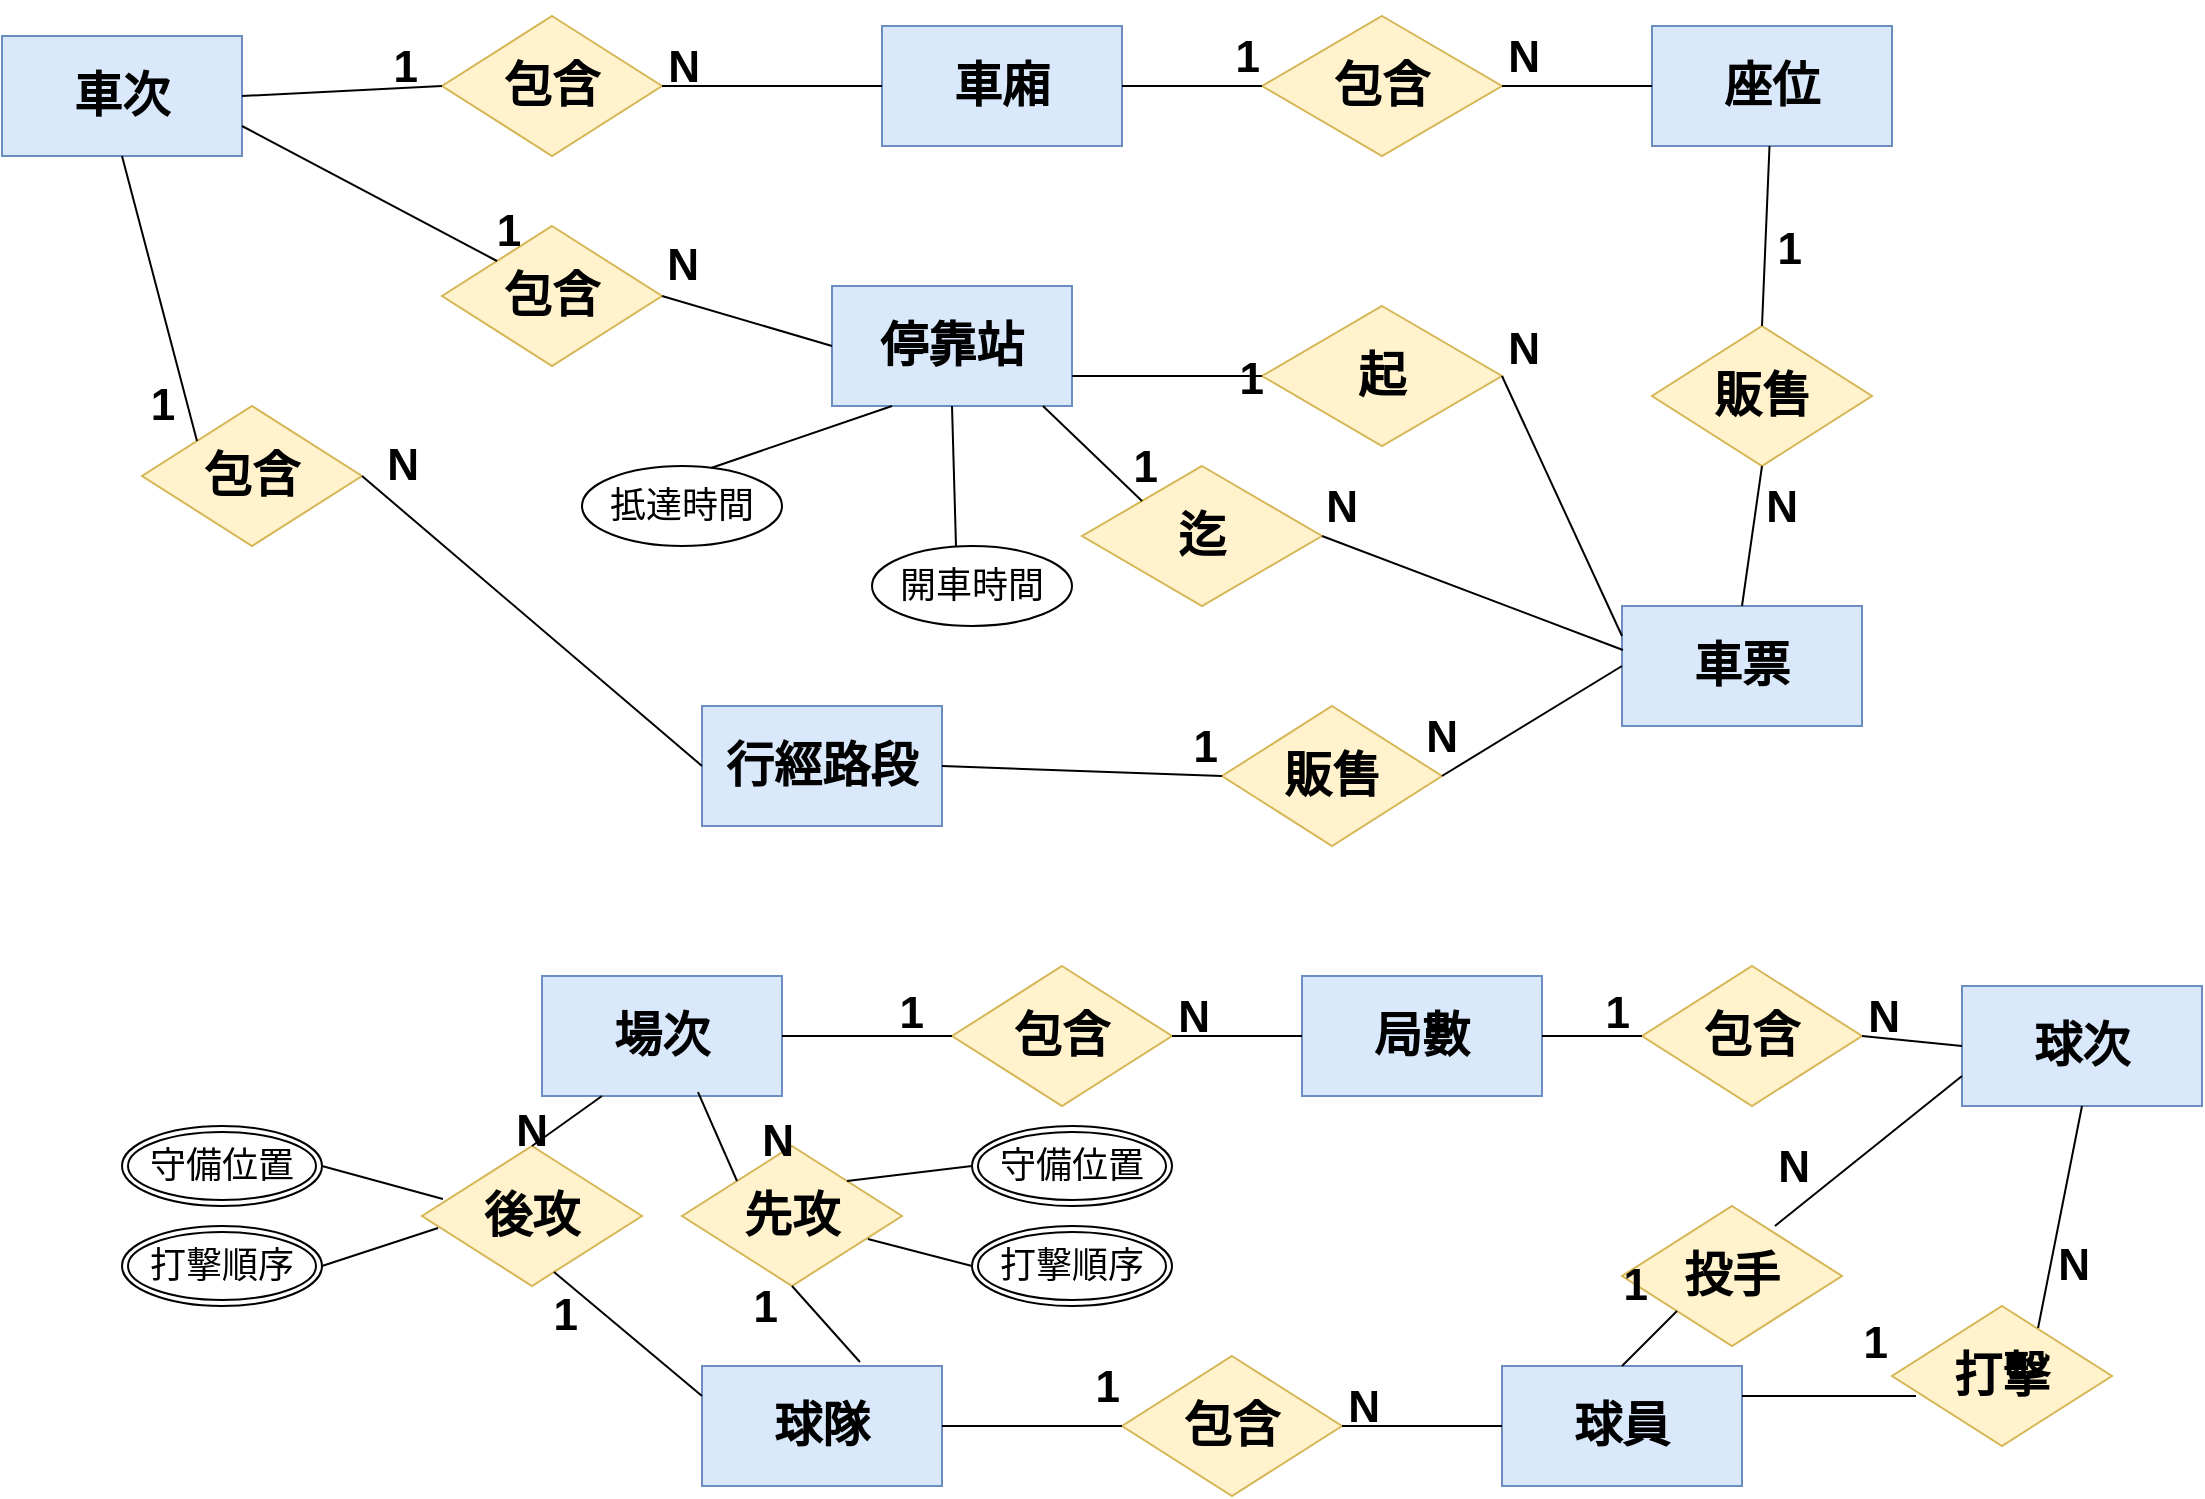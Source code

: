 <mxfile version="24.1.0" type="device">
  <diagram name="Page-1" id="61WMrizz2YHY4jtzxFiJ">
    <mxGraphModel dx="1101" dy="824" grid="1" gridSize="10" guides="1" tooltips="1" connect="1" arrows="1" fold="1" page="1" pageScale="1" pageWidth="1169" pageHeight="827" math="0" shadow="0">
      <root>
        <mxCell id="0" />
        <mxCell id="1" parent="0" />
        <mxCell id="ENUckQoq6mWFOVnJaxUl-1" value="&lt;h1&gt;車次&lt;/h1&gt;" style="rounded=0;whiteSpace=wrap;html=1;fillColor=#dae8fc;strokeColor=#6c8ebf;" vertex="1" parent="1">
          <mxGeometry x="50" y="55" width="120" height="60" as="geometry" />
        </mxCell>
        <mxCell id="ENUckQoq6mWFOVnJaxUl-2" value="&lt;h1&gt;包含&lt;/h1&gt;" style="rhombus;whiteSpace=wrap;html=1;fillColor=#fff2cc;strokeColor=#d6b656;" vertex="1" parent="1">
          <mxGeometry x="270" y="150" width="110" height="70" as="geometry" />
        </mxCell>
        <mxCell id="ENUckQoq6mWFOVnJaxUl-3" value="&lt;h1&gt;座位&lt;/h1&gt;" style="rounded=0;whiteSpace=wrap;html=1;fillColor=#dae8fc;strokeColor=#6c8ebf;" vertex="1" parent="1">
          <mxGeometry x="875" y="50" width="120" height="60" as="geometry" />
        </mxCell>
        <mxCell id="ENUckQoq6mWFOVnJaxUl-4" value="&lt;h1&gt;停靠站&lt;/h1&gt;" style="rounded=0;whiteSpace=wrap;html=1;fillColor=#dae8fc;strokeColor=#6c8ebf;" vertex="1" parent="1">
          <mxGeometry x="465" y="180" width="120" height="60" as="geometry" />
        </mxCell>
        <mxCell id="ENUckQoq6mWFOVnJaxUl-5" value="" style="endArrow=none;html=1;rounded=0;fontFamily=Helvetica;fontSize=11;fontColor=default;labelBackgroundColor=none;entryX=1;entryY=0.5;entryDx=0;entryDy=0;exitX=0;exitY=0.5;exitDx=0;exitDy=0;" edge="1" parent="1" source="ENUckQoq6mWFOVnJaxUl-4" target="ENUckQoq6mWFOVnJaxUl-2">
          <mxGeometry width="50" height="50" relative="1" as="geometry">
            <mxPoint x="1050" y="465" as="sourcePoint" />
            <mxPoint x="1100" y="415" as="targetPoint" />
          </mxGeometry>
        </mxCell>
        <mxCell id="ENUckQoq6mWFOVnJaxUl-6" value="&lt;h1&gt;N&lt;/h1&gt;" style="edgeLabel;html=1;align=center;verticalAlign=middle;resizable=0;points=[];fontFamily=Helvetica;fontSize=11;fontColor=default;labelBackgroundColor=none;fillColor=none;gradientColor=none;" vertex="1" connectable="0" parent="ENUckQoq6mWFOVnJaxUl-5">
          <mxGeometry x="-0.156" relative="1" as="geometry">
            <mxPoint x="-39" y="-30" as="offset" />
          </mxGeometry>
        </mxCell>
        <mxCell id="ENUckQoq6mWFOVnJaxUl-7" value="" style="endArrow=none;html=1;rounded=0;fontFamily=Helvetica;fontSize=11;fontColor=default;labelBackgroundColor=none;entryX=1;entryY=0.75;entryDx=0;entryDy=0;exitX=0;exitY=0;exitDx=0;exitDy=0;" edge="1" parent="1" source="ENUckQoq6mWFOVnJaxUl-2" target="ENUckQoq6mWFOVnJaxUl-1">
          <mxGeometry width="50" height="50" relative="1" as="geometry">
            <mxPoint x="970" y="175" as="sourcePoint" />
            <mxPoint x="1310" y="305" as="targetPoint" />
          </mxGeometry>
        </mxCell>
        <mxCell id="ENUckQoq6mWFOVnJaxUl-8" value="&lt;h1&gt;1&lt;/h1&gt;" style="edgeLabel;html=1;align=center;verticalAlign=middle;resizable=0;points=[];fontFamily=Helvetica;fontSize=11;fontColor=default;labelBackgroundColor=none;fillColor=none;gradientColor=none;" vertex="1" connectable="0" parent="ENUckQoq6mWFOVnJaxUl-7">
          <mxGeometry x="-0.12" y="4" relative="1" as="geometry">
            <mxPoint x="63" y="11" as="offset" />
          </mxGeometry>
        </mxCell>
        <mxCell id="ENUckQoq6mWFOVnJaxUl-10" value="&lt;h1&gt;車廂&lt;/h1&gt;" style="rounded=0;whiteSpace=wrap;html=1;fillColor=#dae8fc;strokeColor=#6c8ebf;" vertex="1" parent="1">
          <mxGeometry x="490" y="50" width="120" height="60" as="geometry" />
        </mxCell>
        <mxCell id="ENUckQoq6mWFOVnJaxUl-11" value="&lt;h1&gt;包含&lt;/h1&gt;" style="rhombus;whiteSpace=wrap;html=1;fillColor=#fff2cc;strokeColor=#d6b656;" vertex="1" parent="1">
          <mxGeometry x="270" y="45" width="110" height="70" as="geometry" />
        </mxCell>
        <mxCell id="ENUckQoq6mWFOVnJaxUl-12" value="&lt;h1&gt;包含&lt;/h1&gt;" style="rhombus;whiteSpace=wrap;html=1;fillColor=#fff2cc;strokeColor=#d6b656;" vertex="1" parent="1">
          <mxGeometry x="680" y="45" width="120" height="70" as="geometry" />
        </mxCell>
        <mxCell id="ENUckQoq6mWFOVnJaxUl-13" value="" style="endArrow=none;html=1;rounded=0;fontFamily=Helvetica;fontSize=11;fontColor=default;labelBackgroundColor=none;entryX=1;entryY=0.5;entryDx=0;entryDy=0;exitX=0;exitY=0.5;exitDx=0;exitDy=0;" edge="1" parent="1" source="ENUckQoq6mWFOVnJaxUl-3" target="ENUckQoq6mWFOVnJaxUl-12">
          <mxGeometry relative="1" as="geometry">
            <mxPoint x="1300" y="335" as="sourcePoint" />
            <mxPoint x="1360" y="325" as="targetPoint" />
          </mxGeometry>
        </mxCell>
        <mxCell id="ENUckQoq6mWFOVnJaxUl-14" value="&lt;h1&gt;N&lt;/h1&gt;" style="resizable=0;html=1;whiteSpace=wrap;align=right;verticalAlign=bottom;fontFamily=Helvetica;fontSize=11;fontColor=default;labelBackgroundColor=none;fillColor=none;gradientColor=none;" connectable="0" vertex="1" parent="ENUckQoq6mWFOVnJaxUl-13">
          <mxGeometry x="1" relative="1" as="geometry">
            <mxPoint x="20" y="15" as="offset" />
          </mxGeometry>
        </mxCell>
        <mxCell id="ENUckQoq6mWFOVnJaxUl-15" value="" style="endArrow=none;html=1;rounded=0;fontFamily=Helvetica;fontSize=11;fontColor=default;labelBackgroundColor=none;exitX=1;exitY=0.5;exitDx=0;exitDy=0;entryX=0;entryY=0.5;entryDx=0;entryDy=0;" edge="1" parent="1" source="ENUckQoq6mWFOVnJaxUl-10" target="ENUckQoq6mWFOVnJaxUl-12">
          <mxGeometry relative="1" as="geometry">
            <mxPoint x="1200" y="225" as="sourcePoint" />
            <mxPoint x="600" y="175" as="targetPoint" />
          </mxGeometry>
        </mxCell>
        <mxCell id="ENUckQoq6mWFOVnJaxUl-16" value="&lt;h1&gt;1&lt;/h1&gt;" style="resizable=0;html=1;whiteSpace=wrap;align=right;verticalAlign=bottom;fontFamily=Helvetica;fontSize=11;fontColor=default;labelBackgroundColor=none;fillColor=none;gradientColor=none;" connectable="0" vertex="1" parent="ENUckQoq6mWFOVnJaxUl-15">
          <mxGeometry relative="1" as="geometry">
            <mxPoint x="35" y="15" as="offset" />
          </mxGeometry>
        </mxCell>
        <mxCell id="ENUckQoq6mWFOVnJaxUl-17" value="" style="endArrow=none;html=1;rounded=0;fontFamily=Helvetica;fontSize=11;fontColor=default;labelBackgroundColor=none;entryX=1;entryY=0.5;entryDx=0;entryDy=0;exitX=0;exitY=0.5;exitDx=0;exitDy=0;" edge="1" parent="1" source="ENUckQoq6mWFOVnJaxUl-10" target="ENUckQoq6mWFOVnJaxUl-11">
          <mxGeometry relative="1" as="geometry">
            <mxPoint x="1200" y="225" as="sourcePoint" />
            <mxPoint x="1360" y="225" as="targetPoint" />
          </mxGeometry>
        </mxCell>
        <mxCell id="ENUckQoq6mWFOVnJaxUl-18" value="&lt;h1&gt;N&lt;/h1&gt;" style="resizable=0;html=1;whiteSpace=wrap;align=right;verticalAlign=bottom;fontFamily=Helvetica;fontSize=11;fontColor=default;labelBackgroundColor=none;fillColor=none;gradientColor=none;" connectable="0" vertex="1" parent="ENUckQoq6mWFOVnJaxUl-17">
          <mxGeometry x="1" relative="1" as="geometry">
            <mxPoint x="20" y="20" as="offset" />
          </mxGeometry>
        </mxCell>
        <mxCell id="ENUckQoq6mWFOVnJaxUl-19" value="" style="endArrow=none;html=1;rounded=0;fontFamily=Helvetica;fontSize=11;fontColor=default;labelBackgroundColor=none;exitX=1;exitY=0.5;exitDx=0;exitDy=0;entryX=0;entryY=0.5;entryDx=0;entryDy=0;" edge="1" parent="1" source="ENUckQoq6mWFOVnJaxUl-1" target="ENUckQoq6mWFOVnJaxUl-11">
          <mxGeometry relative="1" as="geometry">
            <mxPoint x="1095" y="174.5" as="sourcePoint" />
            <mxPoint x="1180" y="175" as="targetPoint" />
          </mxGeometry>
        </mxCell>
        <mxCell id="ENUckQoq6mWFOVnJaxUl-20" value="&lt;h1&gt;1&lt;/h1&gt;" style="resizable=0;html=1;whiteSpace=wrap;align=right;verticalAlign=bottom;fontFamily=Helvetica;fontSize=11;fontColor=default;labelBackgroundColor=none;fillColor=none;gradientColor=none;" connectable="0" vertex="1" parent="ENUckQoq6mWFOVnJaxUl-19">
          <mxGeometry x="1" relative="1" as="geometry">
            <mxPoint x="-10" y="20" as="offset" />
          </mxGeometry>
        </mxCell>
        <mxCell id="ENUckQoq6mWFOVnJaxUl-37" value="&lt;h2&gt;&lt;span style=&quot;font-weight: normal;&quot;&gt;抵達時間&lt;/span&gt;&lt;/h2&gt;" style="ellipse;whiteSpace=wrap;html=1;align=center;" vertex="1" parent="1">
          <mxGeometry x="340" y="270" width="100" height="40" as="geometry" />
        </mxCell>
        <mxCell id="ENUckQoq6mWFOVnJaxUl-38" value="&lt;h2&gt;&lt;span style=&quot;font-weight: normal;&quot;&gt;開車時間&lt;/span&gt;&lt;/h2&gt;" style="ellipse;whiteSpace=wrap;html=1;align=center;" vertex="1" parent="1">
          <mxGeometry x="485" y="310" width="100" height="40" as="geometry" />
        </mxCell>
        <mxCell id="ENUckQoq6mWFOVnJaxUl-39" value="" style="endArrow=none;html=1;rounded=0;entryX=0.645;entryY=0.025;entryDx=0;entryDy=0;exitX=0.25;exitY=1;exitDx=0;exitDy=0;entryPerimeter=0;" edge="1" parent="1" source="ENUckQoq6mWFOVnJaxUl-4" target="ENUckQoq6mWFOVnJaxUl-37">
          <mxGeometry relative="1" as="geometry">
            <mxPoint x="520" y="295" as="sourcePoint" />
            <mxPoint x="680" y="295" as="targetPoint" />
          </mxGeometry>
        </mxCell>
        <mxCell id="ENUckQoq6mWFOVnJaxUl-40" value="" style="endArrow=none;html=1;rounded=0;entryX=0.42;entryY=0;entryDx=0;entryDy=0;exitX=0.5;exitY=1;exitDx=0;exitDy=0;entryPerimeter=0;" edge="1" parent="1" source="ENUckQoq6mWFOVnJaxUl-4" target="ENUckQoq6mWFOVnJaxUl-38">
          <mxGeometry relative="1" as="geometry">
            <mxPoint x="520" y="295" as="sourcePoint" />
            <mxPoint x="570" y="285" as="targetPoint" />
          </mxGeometry>
        </mxCell>
        <mxCell id="ENUckQoq6mWFOVnJaxUl-41" value="&lt;h1&gt;包含&lt;/h1&gt;" style="rhombus;whiteSpace=wrap;html=1;fillColor=#fff2cc;strokeColor=#d6b656;" vertex="1" parent="1">
          <mxGeometry x="120" y="240" width="110" height="70" as="geometry" />
        </mxCell>
        <mxCell id="ENUckQoq6mWFOVnJaxUl-43" value="&lt;h1&gt;行經路段&lt;/h1&gt;" style="rounded=0;whiteSpace=wrap;html=1;fillColor=#dae8fc;strokeColor=#6c8ebf;" vertex="1" parent="1">
          <mxGeometry x="400" y="390" width="120" height="60" as="geometry" />
        </mxCell>
        <mxCell id="ENUckQoq6mWFOVnJaxUl-45" value="" style="endArrow=none;html=1;rounded=0;fontFamily=Helvetica;fontSize=11;fontColor=default;labelBackgroundColor=none;entryX=0.5;entryY=1;entryDx=0;entryDy=0;exitX=0;exitY=0;exitDx=0;exitDy=0;" edge="1" parent="1" source="ENUckQoq6mWFOVnJaxUl-41" target="ENUckQoq6mWFOVnJaxUl-1">
          <mxGeometry width="50" height="50" relative="1" as="geometry">
            <mxPoint x="180" y="305" as="sourcePoint" />
            <mxPoint x="130" y="220" as="targetPoint" />
          </mxGeometry>
        </mxCell>
        <mxCell id="ENUckQoq6mWFOVnJaxUl-46" value="&lt;h1&gt;1&lt;/h1&gt;" style="edgeLabel;html=1;align=center;verticalAlign=middle;resizable=0;points=[];fontFamily=Helvetica;fontSize=11;fontColor=default;labelBackgroundColor=none;fillColor=none;gradientColor=none;" vertex="1" connectable="0" parent="ENUckQoq6mWFOVnJaxUl-45">
          <mxGeometry x="-0.12" y="4" relative="1" as="geometry">
            <mxPoint x="3" y="44" as="offset" />
          </mxGeometry>
        </mxCell>
        <mxCell id="ENUckQoq6mWFOVnJaxUl-47" value="" style="endArrow=none;html=1;rounded=0;fontFamily=Helvetica;fontSize=11;fontColor=default;labelBackgroundColor=none;entryX=1;entryY=0.5;entryDx=0;entryDy=0;exitX=0;exitY=0.5;exitDx=0;exitDy=0;" edge="1" parent="1" source="ENUckQoq6mWFOVnJaxUl-43" target="ENUckQoq6mWFOVnJaxUl-41">
          <mxGeometry width="50" height="50" relative="1" as="geometry">
            <mxPoint x="280" y="380" as="sourcePoint" />
            <mxPoint x="230" y="355" as="targetPoint" />
          </mxGeometry>
        </mxCell>
        <mxCell id="ENUckQoq6mWFOVnJaxUl-48" value="&lt;h1&gt;N&lt;/h1&gt;" style="edgeLabel;html=1;align=center;verticalAlign=middle;resizable=0;points=[];fontFamily=Helvetica;fontSize=11;fontColor=default;labelBackgroundColor=none;fillColor=none;gradientColor=none;" vertex="1" connectable="0" parent="ENUckQoq6mWFOVnJaxUl-47">
          <mxGeometry x="-0.156" relative="1" as="geometry">
            <mxPoint x="-78" y="-89" as="offset" />
          </mxGeometry>
        </mxCell>
        <mxCell id="ENUckQoq6mWFOVnJaxUl-49" value="&lt;h1&gt;車票&lt;/h1&gt;" style="rounded=0;whiteSpace=wrap;html=1;fillColor=#dae8fc;strokeColor=#6c8ebf;" vertex="1" parent="1">
          <mxGeometry x="860" y="340" width="120" height="60" as="geometry" />
        </mxCell>
        <mxCell id="ENUckQoq6mWFOVnJaxUl-51" value="&lt;h1&gt;販售&lt;/h1&gt;" style="rhombus;whiteSpace=wrap;html=1;fillColor=#fff2cc;strokeColor=#d6b656;" vertex="1" parent="1">
          <mxGeometry x="875" y="200" width="110" height="70" as="geometry" />
        </mxCell>
        <mxCell id="ENUckQoq6mWFOVnJaxUl-52" value="" style="endArrow=none;html=1;rounded=0;fontFamily=Helvetica;fontSize=11;fontColor=default;labelBackgroundColor=none;entryX=0.5;entryY=0;entryDx=0;entryDy=0;" edge="1" parent="1" source="ENUckQoq6mWFOVnJaxUl-3" target="ENUckQoq6mWFOVnJaxUl-51">
          <mxGeometry relative="1" as="geometry">
            <mxPoint x="610" y="235" as="sourcePoint" />
            <mxPoint x="660" y="235" as="targetPoint" />
          </mxGeometry>
        </mxCell>
        <mxCell id="ENUckQoq6mWFOVnJaxUl-53" value="&lt;h1&gt;1&lt;/h1&gt;" style="resizable=0;html=1;whiteSpace=wrap;align=right;verticalAlign=bottom;fontFamily=Helvetica;fontSize=11;fontColor=default;labelBackgroundColor=none;fillColor=none;gradientColor=none;" connectable="0" vertex="1" parent="ENUckQoq6mWFOVnJaxUl-52">
          <mxGeometry relative="1" as="geometry">
            <mxPoint x="20" y="37" as="offset" />
          </mxGeometry>
        </mxCell>
        <mxCell id="ENUckQoq6mWFOVnJaxUl-54" value="" style="endArrow=none;html=1;rounded=0;fontFamily=Helvetica;fontSize=11;fontColor=default;labelBackgroundColor=none;entryX=0.5;entryY=1;entryDx=0;entryDy=0;exitX=0.5;exitY=0;exitDx=0;exitDy=0;" edge="1" parent="1" source="ENUckQoq6mWFOVnJaxUl-49" target="ENUckQoq6mWFOVnJaxUl-51">
          <mxGeometry relative="1" as="geometry">
            <mxPoint x="850" y="235" as="sourcePoint" />
            <mxPoint x="780" y="235" as="targetPoint" />
          </mxGeometry>
        </mxCell>
        <mxCell id="ENUckQoq6mWFOVnJaxUl-55" value="&lt;h1&gt;N&lt;/h1&gt;" style="resizable=0;html=1;whiteSpace=wrap;align=right;verticalAlign=bottom;fontFamily=Helvetica;fontSize=11;fontColor=default;labelBackgroundColor=none;fillColor=none;gradientColor=none;" connectable="0" vertex="1" parent="ENUckQoq6mWFOVnJaxUl-54">
          <mxGeometry x="1" relative="1" as="geometry">
            <mxPoint x="20" y="50" as="offset" />
          </mxGeometry>
        </mxCell>
        <mxCell id="ENUckQoq6mWFOVnJaxUl-56" value="&lt;h1&gt;販售&lt;/h1&gt;" style="rhombus;whiteSpace=wrap;html=1;fillColor=#fff2cc;strokeColor=#d6b656;" vertex="1" parent="1">
          <mxGeometry x="660" y="390" width="110" height="70" as="geometry" />
        </mxCell>
        <mxCell id="ENUckQoq6mWFOVnJaxUl-57" value="" style="endArrow=none;html=1;rounded=0;fontFamily=Helvetica;fontSize=11;fontColor=default;labelBackgroundColor=none;entryX=0;entryY=0.5;entryDx=0;entryDy=0;exitX=1;exitY=0.5;exitDx=0;exitDy=0;" edge="1" parent="1" target="ENUckQoq6mWFOVnJaxUl-56" source="ENUckQoq6mWFOVnJaxUl-43">
          <mxGeometry relative="1" as="geometry">
            <mxPoint x="685" y="430" as="sourcePoint" />
            <mxPoint x="445" y="410" as="targetPoint" />
          </mxGeometry>
        </mxCell>
        <mxCell id="ENUckQoq6mWFOVnJaxUl-58" value="&lt;h1&gt;1&lt;/h1&gt;" style="resizable=0;html=1;whiteSpace=wrap;align=right;verticalAlign=bottom;fontFamily=Helvetica;fontSize=11;fontColor=default;labelBackgroundColor=none;fillColor=none;gradientColor=none;" connectable="0" vertex="1" parent="ENUckQoq6mWFOVnJaxUl-57">
          <mxGeometry relative="1" as="geometry">
            <mxPoint x="70" y="18" as="offset" />
          </mxGeometry>
        </mxCell>
        <mxCell id="ENUckQoq6mWFOVnJaxUl-59" value="" style="endArrow=none;html=1;rounded=0;fontFamily=Helvetica;fontSize=11;fontColor=default;labelBackgroundColor=none;entryX=1;entryY=0.5;entryDx=0;entryDy=0;exitX=0;exitY=0.5;exitDx=0;exitDy=0;" edge="1" parent="1" target="ENUckQoq6mWFOVnJaxUl-56" source="ENUckQoq6mWFOVnJaxUl-49">
          <mxGeometry relative="1" as="geometry">
            <mxPoint x="685" y="615" as="sourcePoint" />
            <mxPoint x="565" y="410" as="targetPoint" />
          </mxGeometry>
        </mxCell>
        <mxCell id="ENUckQoq6mWFOVnJaxUl-60" value="&lt;h1&gt;N&lt;/h1&gt;" style="resizable=0;html=1;whiteSpace=wrap;align=right;verticalAlign=bottom;fontFamily=Helvetica;fontSize=11;fontColor=default;labelBackgroundColor=none;fillColor=none;gradientColor=none;" connectable="0" vertex="1" parent="ENUckQoq6mWFOVnJaxUl-59">
          <mxGeometry x="1" relative="1" as="geometry">
            <mxPoint x="10" y="10" as="offset" />
          </mxGeometry>
        </mxCell>
        <mxCell id="ENUckQoq6mWFOVnJaxUl-61" value="&lt;h1&gt;起&lt;/h1&gt;" style="rhombus;whiteSpace=wrap;html=1;fillColor=#fff2cc;strokeColor=#d6b656;" vertex="1" parent="1">
          <mxGeometry x="680" y="190" width="120" height="70" as="geometry" />
        </mxCell>
        <mxCell id="ENUckQoq6mWFOVnJaxUl-62" value="&lt;h1&gt;迄&lt;/h1&gt;" style="rhombus;whiteSpace=wrap;html=1;fillColor=#fff2cc;strokeColor=#d6b656;" vertex="1" parent="1">
          <mxGeometry x="590" y="270" width="120" height="70" as="geometry" />
        </mxCell>
        <mxCell id="ENUckQoq6mWFOVnJaxUl-64" value="" style="endArrow=none;html=1;rounded=0;fontFamily=Helvetica;fontSize=11;fontColor=default;labelBackgroundColor=none;entryX=0;entryY=0.5;entryDx=0;entryDy=0;exitX=1;exitY=0.75;exitDx=0;exitDy=0;" edge="1" parent="1" source="ENUckQoq6mWFOVnJaxUl-4" target="ENUckQoq6mWFOVnJaxUl-61">
          <mxGeometry relative="1" as="geometry">
            <mxPoint x="585" y="394" as="sourcePoint" />
            <mxPoint x="585" y="449" as="targetPoint" />
          </mxGeometry>
        </mxCell>
        <mxCell id="ENUckQoq6mWFOVnJaxUl-65" value="&lt;h1&gt;1&lt;/h1&gt;" style="resizable=0;html=1;whiteSpace=wrap;align=right;verticalAlign=bottom;fontFamily=Helvetica;fontSize=11;fontColor=default;labelBackgroundColor=none;fillColor=none;gradientColor=none;" connectable="0" vertex="1" parent="ENUckQoq6mWFOVnJaxUl-64">
          <mxGeometry relative="1" as="geometry">
            <mxPoint x="50" y="31" as="offset" />
          </mxGeometry>
        </mxCell>
        <mxCell id="ENUckQoq6mWFOVnJaxUl-66" value="" style="endArrow=none;html=1;rounded=0;fontFamily=Helvetica;fontSize=11;fontColor=default;labelBackgroundColor=none;entryX=0;entryY=0;entryDx=0;entryDy=0;exitX=0.879;exitY=1;exitDx=0;exitDy=0;exitPerimeter=0;" edge="1" parent="1" source="ENUckQoq6mWFOVnJaxUl-4" target="ENUckQoq6mWFOVnJaxUl-62">
          <mxGeometry relative="1" as="geometry">
            <mxPoint x="540" y="400" as="sourcePoint" />
            <mxPoint x="610" y="466.02" as="targetPoint" />
          </mxGeometry>
        </mxCell>
        <mxCell id="ENUckQoq6mWFOVnJaxUl-67" value="&lt;h1&gt;1&lt;/h1&gt;" style="resizable=0;html=1;whiteSpace=wrap;align=right;verticalAlign=bottom;fontFamily=Helvetica;fontSize=11;fontColor=default;labelBackgroundColor=none;fillColor=none;gradientColor=none;" connectable="0" vertex="1" parent="ENUckQoq6mWFOVnJaxUl-66">
          <mxGeometry relative="1" as="geometry">
            <mxPoint x="34" y="37" as="offset" />
          </mxGeometry>
        </mxCell>
        <mxCell id="ENUckQoq6mWFOVnJaxUl-69" value="" style="endArrow=none;html=1;rounded=0;fontFamily=Helvetica;fontSize=11;fontColor=default;labelBackgroundColor=none;entryX=1;entryY=0.5;entryDx=0;entryDy=0;exitX=0;exitY=0.25;exitDx=0;exitDy=0;" edge="1" parent="1" source="ENUckQoq6mWFOVnJaxUl-49" target="ENUckQoq6mWFOVnJaxUl-61">
          <mxGeometry relative="1" as="geometry">
            <mxPoint x="840" y="450" as="sourcePoint" />
            <mxPoint x="770" y="410" as="targetPoint" />
          </mxGeometry>
        </mxCell>
        <mxCell id="ENUckQoq6mWFOVnJaxUl-70" value="&lt;h1&gt;N&lt;/h1&gt;" style="resizable=0;html=1;whiteSpace=wrap;align=right;verticalAlign=bottom;fontFamily=Helvetica;fontSize=11;fontColor=default;labelBackgroundColor=none;fillColor=none;gradientColor=none;" connectable="0" vertex="1" parent="ENUckQoq6mWFOVnJaxUl-69">
          <mxGeometry x="1" relative="1" as="geometry">
            <mxPoint x="20" y="16" as="offset" />
          </mxGeometry>
        </mxCell>
        <mxCell id="ENUckQoq6mWFOVnJaxUl-71" value="" style="endArrow=none;html=1;rounded=0;fontFamily=Helvetica;fontSize=11;fontColor=default;labelBackgroundColor=none;entryX=1;entryY=0.5;entryDx=0;entryDy=0;exitX=0.004;exitY=0.367;exitDx=0;exitDy=0;exitPerimeter=0;" edge="1" parent="1" source="ENUckQoq6mWFOVnJaxUl-49" target="ENUckQoq6mWFOVnJaxUl-62">
          <mxGeometry relative="1" as="geometry">
            <mxPoint x="850" y="460" as="sourcePoint" />
            <mxPoint x="780" y="424" as="targetPoint" />
          </mxGeometry>
        </mxCell>
        <mxCell id="ENUckQoq6mWFOVnJaxUl-72" value="&lt;h1&gt;N&lt;/h1&gt;" style="resizable=0;html=1;whiteSpace=wrap;align=right;verticalAlign=bottom;fontFamily=Helvetica;fontSize=11;fontColor=default;labelBackgroundColor=none;fillColor=none;gradientColor=none;" connectable="0" vertex="1" parent="ENUckQoq6mWFOVnJaxUl-71">
          <mxGeometry x="1" relative="1" as="geometry">
            <mxPoint x="20" y="16" as="offset" />
          </mxGeometry>
        </mxCell>
        <mxCell id="ENUckQoq6mWFOVnJaxUl-74" value="&lt;h1&gt;場次&lt;/h1&gt;" style="rounded=0;whiteSpace=wrap;html=1;fillColor=#dae8fc;strokeColor=#6c8ebf;" vertex="1" parent="1">
          <mxGeometry x="320" y="525" width="120" height="60" as="geometry" />
        </mxCell>
        <mxCell id="ENUckQoq6mWFOVnJaxUl-75" value="&lt;h1&gt;局數&lt;/h1&gt;" style="rounded=0;whiteSpace=wrap;html=1;fillColor=#dae8fc;strokeColor=#6c8ebf;" vertex="1" parent="1">
          <mxGeometry x="700" y="525" width="120" height="60" as="geometry" />
        </mxCell>
        <mxCell id="ENUckQoq6mWFOVnJaxUl-76" value="&lt;h1&gt;球次&lt;/h1&gt;" style="rounded=0;whiteSpace=wrap;html=1;fillColor=#dae8fc;strokeColor=#6c8ebf;" vertex="1" parent="1">
          <mxGeometry x="1030" y="530" width="120" height="60" as="geometry" />
        </mxCell>
        <mxCell id="ENUckQoq6mWFOVnJaxUl-77" value="&lt;h1&gt;球隊&lt;/h1&gt;" style="rounded=0;whiteSpace=wrap;html=1;fillColor=#dae8fc;strokeColor=#6c8ebf;" vertex="1" parent="1">
          <mxGeometry x="400" y="720" width="120" height="60" as="geometry" />
        </mxCell>
        <mxCell id="ENUckQoq6mWFOVnJaxUl-78" value="&lt;h1&gt;球員&lt;/h1&gt;" style="rounded=0;whiteSpace=wrap;html=1;fillColor=#dae8fc;strokeColor=#6c8ebf;" vertex="1" parent="1">
          <mxGeometry x="800" y="720" width="120" height="60" as="geometry" />
        </mxCell>
        <mxCell id="ENUckQoq6mWFOVnJaxUl-79" value="&lt;h1&gt;先攻&lt;/h1&gt;" style="rhombus;whiteSpace=wrap;html=1;fillColor=#fff2cc;strokeColor=#d6b656;" vertex="1" parent="1">
          <mxGeometry x="390" y="610" width="110" height="70" as="geometry" />
        </mxCell>
        <mxCell id="ENUckQoq6mWFOVnJaxUl-80" value="&lt;h1&gt;後攻&lt;/h1&gt;" style="rhombus;whiteSpace=wrap;html=1;fillColor=#fff2cc;strokeColor=#d6b656;" vertex="1" parent="1">
          <mxGeometry x="260" y="610" width="110" height="70" as="geometry" />
        </mxCell>
        <mxCell id="ENUckQoq6mWFOVnJaxUl-81" value="" style="endArrow=none;html=1;rounded=0;fontFamily=Helvetica;fontSize=11;fontColor=default;labelBackgroundColor=none;exitX=0.65;exitY=0.967;exitDx=0;exitDy=0;exitPerimeter=0;entryX=0;entryY=0;entryDx=0;entryDy=0;" edge="1" parent="1" source="ENUckQoq6mWFOVnJaxUl-74" target="ENUckQoq6mWFOVnJaxUl-79">
          <mxGeometry relative="1" as="geometry">
            <mxPoint x="460" y="610" as="sourcePoint" />
            <mxPoint x="490" y="650" as="targetPoint" />
          </mxGeometry>
        </mxCell>
        <mxCell id="ENUckQoq6mWFOVnJaxUl-82" value="&lt;h1&gt;N&lt;/h1&gt;" style="resizable=0;html=1;whiteSpace=wrap;align=right;verticalAlign=bottom;fontFamily=Helvetica;fontSize=11;fontColor=default;labelBackgroundColor=none;fillColor=none;gradientColor=none;" connectable="0" vertex="1" parent="ENUckQoq6mWFOVnJaxUl-81">
          <mxGeometry relative="1" as="geometry">
            <mxPoint x="40" y="32" as="offset" />
          </mxGeometry>
        </mxCell>
        <mxCell id="ENUckQoq6mWFOVnJaxUl-83" value="" style="endArrow=none;html=1;rounded=0;fontFamily=Helvetica;fontSize=11;fontColor=default;labelBackgroundColor=none;exitX=0.658;exitY=-0.033;exitDx=0;exitDy=0;entryX=0.5;entryY=1;entryDx=0;entryDy=0;exitPerimeter=0;" edge="1" parent="1" source="ENUckQoq6mWFOVnJaxUl-77" target="ENUckQoq6mWFOVnJaxUl-79">
          <mxGeometry relative="1" as="geometry">
            <mxPoint x="140" y="476" as="sourcePoint" />
            <mxPoint x="220" y="460" as="targetPoint" />
          </mxGeometry>
        </mxCell>
        <mxCell id="ENUckQoq6mWFOVnJaxUl-84" value="&lt;h1&gt;1&lt;/h1&gt;" style="resizable=0;html=1;whiteSpace=wrap;align=right;verticalAlign=bottom;fontFamily=Helvetica;fontSize=11;fontColor=default;labelBackgroundColor=none;fillColor=none;gradientColor=none;" connectable="0" vertex="1" parent="ENUckQoq6mWFOVnJaxUl-83">
          <mxGeometry relative="1" as="geometry">
            <mxPoint x="-22" y="21" as="offset" />
          </mxGeometry>
        </mxCell>
        <mxCell id="ENUckQoq6mWFOVnJaxUl-85" value="" style="endArrow=none;html=1;rounded=0;fontFamily=Helvetica;fontSize=11;fontColor=default;labelBackgroundColor=none;exitX=0;exitY=0.25;exitDx=0;exitDy=0;entryX=0.6;entryY=0.9;entryDx=0;entryDy=0;entryPerimeter=0;" edge="1" parent="1" source="ENUckQoq6mWFOVnJaxUl-77" target="ENUckQoq6mWFOVnJaxUl-80">
          <mxGeometry relative="1" as="geometry">
            <mxPoint x="160" y="475" as="sourcePoint" />
            <mxPoint x="240" y="459" as="targetPoint" />
          </mxGeometry>
        </mxCell>
        <mxCell id="ENUckQoq6mWFOVnJaxUl-86" value="&lt;h1&gt;1&lt;/h1&gt;" style="resizable=0;html=1;whiteSpace=wrap;align=right;verticalAlign=bottom;fontFamily=Helvetica;fontSize=11;fontColor=default;labelBackgroundColor=none;fillColor=none;gradientColor=none;" connectable="0" vertex="1" parent="ENUckQoq6mWFOVnJaxUl-85">
          <mxGeometry relative="1" as="geometry">
            <mxPoint x="-23" y="21" as="offset" />
          </mxGeometry>
        </mxCell>
        <mxCell id="ENUckQoq6mWFOVnJaxUl-87" value="" style="endArrow=none;html=1;rounded=0;fontFamily=Helvetica;fontSize=11;fontColor=default;labelBackgroundColor=none;entryX=0.5;entryY=0;entryDx=0;entryDy=0;exitX=0.25;exitY=1;exitDx=0;exitDy=0;" edge="1" parent="1" source="ENUckQoq6mWFOVnJaxUl-74" target="ENUckQoq6mWFOVnJaxUl-80">
          <mxGeometry relative="1" as="geometry">
            <mxPoint x="370" y="620" as="sourcePoint" />
            <mxPoint x="313" y="483" as="targetPoint" />
          </mxGeometry>
        </mxCell>
        <mxCell id="ENUckQoq6mWFOVnJaxUl-88" value="&lt;h1&gt;N&lt;/h1&gt;" style="resizable=0;html=1;whiteSpace=wrap;align=right;verticalAlign=bottom;fontFamily=Helvetica;fontSize=11;fontColor=default;labelBackgroundColor=none;fillColor=none;gradientColor=none;" connectable="0" vertex="1" parent="ENUckQoq6mWFOVnJaxUl-87">
          <mxGeometry relative="1" as="geometry">
            <mxPoint x="-8" y="35" as="offset" />
          </mxGeometry>
        </mxCell>
        <mxCell id="ENUckQoq6mWFOVnJaxUl-89" value="&lt;h1&gt;包含&lt;/h1&gt;" style="rhombus;whiteSpace=wrap;html=1;fillColor=#fff2cc;strokeColor=#d6b656;" vertex="1" parent="1">
          <mxGeometry x="525" y="520" width="110" height="70" as="geometry" />
        </mxCell>
        <mxCell id="ENUckQoq6mWFOVnJaxUl-90" value="" style="endArrow=none;html=1;rounded=0;fontFamily=Helvetica;fontSize=11;fontColor=default;labelBackgroundColor=none;entryX=0;entryY=0.5;entryDx=0;entryDy=0;exitX=1;exitY=0.5;exitDx=0;exitDy=0;" edge="1" parent="1" source="ENUckQoq6mWFOVnJaxUl-74" target="ENUckQoq6mWFOVnJaxUl-89">
          <mxGeometry relative="1" as="geometry">
            <mxPoint x="530" y="430" as="sourcePoint" />
            <mxPoint x="670" y="435" as="targetPoint" />
          </mxGeometry>
        </mxCell>
        <mxCell id="ENUckQoq6mWFOVnJaxUl-91" value="&lt;h1&gt;1&lt;/h1&gt;" style="resizable=0;html=1;whiteSpace=wrap;align=right;verticalAlign=bottom;fontFamily=Helvetica;fontSize=11;fontColor=default;labelBackgroundColor=none;fillColor=none;gradientColor=none;" connectable="0" vertex="1" parent="ENUckQoq6mWFOVnJaxUl-90">
          <mxGeometry relative="1" as="geometry">
            <mxPoint x="30" y="18" as="offset" />
          </mxGeometry>
        </mxCell>
        <mxCell id="ENUckQoq6mWFOVnJaxUl-92" value="" style="endArrow=none;html=1;rounded=0;fontFamily=Helvetica;fontSize=11;fontColor=default;labelBackgroundColor=none;entryX=1;entryY=0.5;entryDx=0;entryDy=0;exitX=0;exitY=0.5;exitDx=0;exitDy=0;" edge="1" parent="1" source="ENUckQoq6mWFOVnJaxUl-75" target="ENUckQoq6mWFOVnJaxUl-89">
          <mxGeometry relative="1" as="geometry">
            <mxPoint x="870" y="380" as="sourcePoint" />
            <mxPoint x="780" y="435" as="targetPoint" />
          </mxGeometry>
        </mxCell>
        <mxCell id="ENUckQoq6mWFOVnJaxUl-93" value="&lt;h1&gt;N&lt;/h1&gt;" style="resizable=0;html=1;whiteSpace=wrap;align=right;verticalAlign=bottom;fontFamily=Helvetica;fontSize=11;fontColor=default;labelBackgroundColor=none;fillColor=none;gradientColor=none;" connectable="0" vertex="1" parent="ENUckQoq6mWFOVnJaxUl-92">
          <mxGeometry x="1" relative="1" as="geometry">
            <mxPoint x="20" y="20" as="offset" />
          </mxGeometry>
        </mxCell>
        <mxCell id="ENUckQoq6mWFOVnJaxUl-94" value="&lt;h1&gt;包含&lt;/h1&gt;" style="rhombus;whiteSpace=wrap;html=1;fillColor=#fff2cc;strokeColor=#d6b656;" vertex="1" parent="1">
          <mxGeometry x="870" y="520" width="110" height="70" as="geometry" />
        </mxCell>
        <mxCell id="ENUckQoq6mWFOVnJaxUl-95" value="" style="endArrow=none;html=1;rounded=0;fontFamily=Helvetica;fontSize=11;fontColor=default;labelBackgroundColor=none;entryX=0;entryY=0.5;entryDx=0;entryDy=0;exitX=1;exitY=0.5;exitDx=0;exitDy=0;" edge="1" parent="1" target="ENUckQoq6mWFOVnJaxUl-94" source="ENUckQoq6mWFOVnJaxUl-75">
          <mxGeometry relative="1" as="geometry">
            <mxPoint x="820" y="580" as="sourcePoint" />
            <mxPoint x="1010" y="435" as="targetPoint" />
          </mxGeometry>
        </mxCell>
        <mxCell id="ENUckQoq6mWFOVnJaxUl-96" value="&lt;h1&gt;1&lt;/h1&gt;" style="resizable=0;html=1;whiteSpace=wrap;align=right;verticalAlign=bottom;fontFamily=Helvetica;fontSize=11;fontColor=default;labelBackgroundColor=none;fillColor=none;gradientColor=none;" connectable="0" vertex="1" parent="ENUckQoq6mWFOVnJaxUl-95">
          <mxGeometry relative="1" as="geometry">
            <mxPoint x="20" y="18" as="offset" />
          </mxGeometry>
        </mxCell>
        <mxCell id="ENUckQoq6mWFOVnJaxUl-97" value="" style="endArrow=none;html=1;rounded=0;fontFamily=Helvetica;fontSize=11;fontColor=default;labelBackgroundColor=none;entryX=1;entryY=0.5;entryDx=0;entryDy=0;exitX=0;exitY=0.5;exitDx=0;exitDy=0;" edge="1" parent="1" target="ENUckQoq6mWFOVnJaxUl-94" source="ENUckQoq6mWFOVnJaxUl-76">
          <mxGeometry relative="1" as="geometry">
            <mxPoint x="1010" y="610" as="sourcePoint" />
            <mxPoint x="1120" y="435" as="targetPoint" />
          </mxGeometry>
        </mxCell>
        <mxCell id="ENUckQoq6mWFOVnJaxUl-98" value="&lt;h1&gt;N&lt;/h1&gt;" style="resizable=0;html=1;whiteSpace=wrap;align=right;verticalAlign=bottom;fontFamily=Helvetica;fontSize=11;fontColor=default;labelBackgroundColor=none;fillColor=none;gradientColor=none;" connectable="0" vertex="1" parent="ENUckQoq6mWFOVnJaxUl-97">
          <mxGeometry x="1" relative="1" as="geometry">
            <mxPoint x="20" y="20" as="offset" />
          </mxGeometry>
        </mxCell>
        <mxCell id="ENUckQoq6mWFOVnJaxUl-101" value="&lt;h1&gt;投手&lt;/h1&gt;" style="rhombus;whiteSpace=wrap;html=1;fillColor=#fff2cc;strokeColor=#d6b656;" vertex="1" parent="1">
          <mxGeometry x="860" y="640" width="110" height="70" as="geometry" />
        </mxCell>
        <mxCell id="ENUckQoq6mWFOVnJaxUl-103" value="&lt;h1&gt;打擊&lt;/h1&gt;" style="rhombus;whiteSpace=wrap;html=1;fillColor=#fff2cc;strokeColor=#d6b656;" vertex="1" parent="1">
          <mxGeometry x="995" y="690" width="110" height="70" as="geometry" />
        </mxCell>
        <mxCell id="ENUckQoq6mWFOVnJaxUl-104" value="" style="endArrow=none;html=1;rounded=0;fontFamily=Helvetica;fontSize=11;fontColor=default;labelBackgroundColor=none;entryX=0.695;entryY=0.143;entryDx=0;entryDy=0;exitX=0;exitY=0.75;exitDx=0;exitDy=0;entryPerimeter=0;" edge="1" parent="1" source="ENUckQoq6mWFOVnJaxUl-76" target="ENUckQoq6mWFOVnJaxUl-101">
          <mxGeometry relative="1" as="geometry">
            <mxPoint x="1020" y="590" as="sourcePoint" />
            <mxPoint x="942.5" y="652.5" as="targetPoint" />
          </mxGeometry>
        </mxCell>
        <mxCell id="ENUckQoq6mWFOVnJaxUl-105" value="&lt;h1&gt;N&lt;/h1&gt;" style="resizable=0;html=1;whiteSpace=wrap;align=right;verticalAlign=bottom;fontFamily=Helvetica;fontSize=11;fontColor=default;labelBackgroundColor=none;fillColor=none;gradientColor=none;" connectable="0" vertex="1" parent="ENUckQoq6mWFOVnJaxUl-104">
          <mxGeometry relative="1" as="geometry">
            <mxPoint x="-28" y="38" as="offset" />
          </mxGeometry>
        </mxCell>
        <mxCell id="ENUckQoq6mWFOVnJaxUl-106" value="" style="endArrow=none;html=1;rounded=0;fontFamily=Helvetica;fontSize=11;fontColor=default;labelBackgroundColor=none;entryX=0;entryY=1;entryDx=0;entryDy=0;exitX=0.5;exitY=0;exitDx=0;exitDy=0;" edge="1" parent="1" source="ENUckQoq6mWFOVnJaxUl-78" target="ENUckQoq6mWFOVnJaxUl-101">
          <mxGeometry relative="1" as="geometry">
            <mxPoint x="1030" y="605" as="sourcePoint" />
            <mxPoint x="946" y="660" as="targetPoint" />
          </mxGeometry>
        </mxCell>
        <mxCell id="ENUckQoq6mWFOVnJaxUl-107" value="&lt;h1&gt;1&lt;/h1&gt;" style="resizable=0;html=1;whiteSpace=wrap;align=right;verticalAlign=bottom;fontFamily=Helvetica;fontSize=11;fontColor=default;labelBackgroundColor=none;fillColor=none;gradientColor=none;" connectable="0" vertex="1" parent="ENUckQoq6mWFOVnJaxUl-106">
          <mxGeometry relative="1" as="geometry">
            <mxPoint x="1" y="3" as="offset" />
          </mxGeometry>
        </mxCell>
        <mxCell id="ENUckQoq6mWFOVnJaxUl-108" value="" style="endArrow=none;html=1;rounded=0;fontFamily=Helvetica;fontSize=11;fontColor=default;labelBackgroundColor=none;entryX=0.109;entryY=0.643;entryDx=0;entryDy=0;exitX=1;exitY=0.25;exitDx=0;exitDy=0;entryPerimeter=0;" edge="1" parent="1" source="ENUckQoq6mWFOVnJaxUl-78" target="ENUckQoq6mWFOVnJaxUl-103">
          <mxGeometry relative="1" as="geometry">
            <mxPoint x="870" y="770" as="sourcePoint" />
            <mxPoint x="898" y="703" as="targetPoint" />
          </mxGeometry>
        </mxCell>
        <mxCell id="ENUckQoq6mWFOVnJaxUl-109" value="&lt;h1&gt;1&lt;/h1&gt;" style="resizable=0;html=1;whiteSpace=wrap;align=right;verticalAlign=bottom;fontFamily=Helvetica;fontSize=11;fontColor=default;labelBackgroundColor=none;fillColor=none;gradientColor=none;" connectable="0" vertex="1" parent="ENUckQoq6mWFOVnJaxUl-108">
          <mxGeometry relative="1" as="geometry">
            <mxPoint x="31" y="3" as="offset" />
          </mxGeometry>
        </mxCell>
        <mxCell id="ENUckQoq6mWFOVnJaxUl-110" value="" style="endArrow=none;html=1;rounded=0;fontFamily=Helvetica;fontSize=11;fontColor=default;labelBackgroundColor=none;entryX=0.664;entryY=0.157;entryDx=0;entryDy=0;exitX=0.5;exitY=1;exitDx=0;exitDy=0;entryPerimeter=0;" edge="1" parent="1" source="ENUckQoq6mWFOVnJaxUl-76" target="ENUckQoq6mWFOVnJaxUl-103">
          <mxGeometry relative="1" as="geometry">
            <mxPoint x="880" y="780" as="sourcePoint" />
            <mxPoint x="908" y="713" as="targetPoint" />
          </mxGeometry>
        </mxCell>
        <mxCell id="ENUckQoq6mWFOVnJaxUl-111" value="&lt;h1&gt;N&lt;/h1&gt;" style="resizable=0;html=1;whiteSpace=wrap;align=right;verticalAlign=bottom;fontFamily=Helvetica;fontSize=11;fontColor=default;labelBackgroundColor=none;fillColor=none;gradientColor=none;" connectable="0" vertex="1" parent="ENUckQoq6mWFOVnJaxUl-110">
          <mxGeometry relative="1" as="geometry">
            <mxPoint x="16" y="54" as="offset" />
          </mxGeometry>
        </mxCell>
        <mxCell id="ENUckQoq6mWFOVnJaxUl-112" value="&lt;h1&gt;包含&lt;/h1&gt;" style="rhombus;whiteSpace=wrap;html=1;fillColor=#fff2cc;strokeColor=#d6b656;" vertex="1" parent="1">
          <mxGeometry x="610" y="715" width="110" height="70" as="geometry" />
        </mxCell>
        <mxCell id="ENUckQoq6mWFOVnJaxUl-113" value="" style="endArrow=none;html=1;rounded=0;fontFamily=Helvetica;fontSize=11;fontColor=default;labelBackgroundColor=none;entryX=0;entryY=0.5;entryDx=0;entryDy=0;exitX=1;exitY=0.5;exitDx=0;exitDy=0;" edge="1" parent="1" target="ENUckQoq6mWFOVnJaxUl-112" source="ENUckQoq6mWFOVnJaxUl-77">
          <mxGeometry relative="1" as="geometry">
            <mxPoint x="585" y="775" as="sourcePoint" />
            <mxPoint x="775" y="630" as="targetPoint" />
          </mxGeometry>
        </mxCell>
        <mxCell id="ENUckQoq6mWFOVnJaxUl-114" value="&lt;h1&gt;1&lt;/h1&gt;" style="resizable=0;html=1;whiteSpace=wrap;align=right;verticalAlign=bottom;fontFamily=Helvetica;fontSize=11;fontColor=default;labelBackgroundColor=none;fillColor=none;gradientColor=none;" connectable="0" vertex="1" parent="ENUckQoq6mWFOVnJaxUl-113">
          <mxGeometry relative="1" as="geometry">
            <mxPoint x="45" y="10" as="offset" />
          </mxGeometry>
        </mxCell>
        <mxCell id="ENUckQoq6mWFOVnJaxUl-115" value="" style="endArrow=none;html=1;rounded=0;fontFamily=Helvetica;fontSize=11;fontColor=default;labelBackgroundColor=none;entryX=1;entryY=0.5;entryDx=0;entryDy=0;exitX=0;exitY=0.5;exitDx=0;exitDy=0;" edge="1" parent="1" target="ENUckQoq6mWFOVnJaxUl-112" source="ENUckQoq6mWFOVnJaxUl-78">
          <mxGeometry relative="1" as="geometry">
            <mxPoint x="795" y="775" as="sourcePoint" />
            <mxPoint x="885" y="630" as="targetPoint" />
          </mxGeometry>
        </mxCell>
        <mxCell id="ENUckQoq6mWFOVnJaxUl-116" value="&lt;h1&gt;N&lt;/h1&gt;" style="resizable=0;html=1;whiteSpace=wrap;align=right;verticalAlign=bottom;fontFamily=Helvetica;fontSize=11;fontColor=default;labelBackgroundColor=none;fillColor=none;gradientColor=none;" connectable="0" vertex="1" parent="ENUckQoq6mWFOVnJaxUl-115">
          <mxGeometry x="1" relative="1" as="geometry">
            <mxPoint x="20" y="20" as="offset" />
          </mxGeometry>
        </mxCell>
        <mxCell id="ENUckQoq6mWFOVnJaxUl-130" value="&lt;h2&gt;&lt;span style=&quot;font-weight: normal;&quot;&gt;守備位置&lt;/span&gt;&lt;/h2&gt;" style="ellipse;shape=doubleEllipse;margin=3;whiteSpace=wrap;html=1;align=center;" vertex="1" parent="1">
          <mxGeometry x="535" y="600" width="100" height="40" as="geometry" />
        </mxCell>
        <mxCell id="ENUckQoq6mWFOVnJaxUl-131" value="&lt;h2&gt;&lt;span style=&quot;font-weight: normal;&quot;&gt;打擊順序&lt;/span&gt;&lt;/h2&gt;" style="ellipse;shape=doubleEllipse;margin=3;whiteSpace=wrap;html=1;align=center;" vertex="1" parent="1">
          <mxGeometry x="535" y="650" width="100" height="40" as="geometry" />
        </mxCell>
        <mxCell id="ENUckQoq6mWFOVnJaxUl-132" value="&lt;h2&gt;&lt;span style=&quot;font-weight: normal;&quot;&gt;守備位置&lt;/span&gt;&lt;/h2&gt;" style="ellipse;shape=doubleEllipse;margin=3;whiteSpace=wrap;html=1;align=center;" vertex="1" parent="1">
          <mxGeometry x="110" y="600" width="100" height="40" as="geometry" />
        </mxCell>
        <mxCell id="ENUckQoq6mWFOVnJaxUl-133" value="&lt;h2&gt;&lt;span style=&quot;font-weight: normal;&quot;&gt;打擊順序&lt;/span&gt;&lt;/h2&gt;" style="ellipse;shape=doubleEllipse;margin=3;whiteSpace=wrap;html=1;align=center;" vertex="1" parent="1">
          <mxGeometry x="110" y="650" width="100" height="40" as="geometry" />
        </mxCell>
        <mxCell id="ENUckQoq6mWFOVnJaxUl-134" value="" style="endArrow=none;html=1;rounded=0;exitX=1;exitY=0.5;exitDx=0;exitDy=0;entryX=0.095;entryY=0.379;entryDx=0;entryDy=0;entryPerimeter=0;" edge="1" parent="1" source="ENUckQoq6mWFOVnJaxUl-132" target="ENUckQoq6mWFOVnJaxUl-80">
          <mxGeometry width="50" height="50" relative="1" as="geometry">
            <mxPoint x="610" y="480" as="sourcePoint" />
            <mxPoint x="580" y="470" as="targetPoint" />
          </mxGeometry>
        </mxCell>
        <mxCell id="ENUckQoq6mWFOVnJaxUl-135" value="" style="endArrow=none;html=1;rounded=0;exitX=1;exitY=0.5;exitDx=0;exitDy=0;entryX=0.073;entryY=0.586;entryDx=0;entryDy=0;entryPerimeter=0;" edge="1" parent="1" source="ENUckQoq6mWFOVnJaxUl-133" target="ENUckQoq6mWFOVnJaxUl-80">
          <mxGeometry width="50" height="50" relative="1" as="geometry">
            <mxPoint x="220" y="630" as="sourcePoint" />
            <mxPoint x="280" y="647" as="targetPoint" />
          </mxGeometry>
        </mxCell>
        <mxCell id="ENUckQoq6mWFOVnJaxUl-136" value="" style="endArrow=none;html=1;rounded=0;exitX=1;exitY=0;exitDx=0;exitDy=0;entryX=0;entryY=0.5;entryDx=0;entryDy=0;" edge="1" parent="1" source="ENUckQoq6mWFOVnJaxUl-79" target="ENUckQoq6mWFOVnJaxUl-130">
          <mxGeometry width="50" height="50" relative="1" as="geometry">
            <mxPoint x="220" y="630" as="sourcePoint" />
            <mxPoint x="280" y="647" as="targetPoint" />
          </mxGeometry>
        </mxCell>
        <mxCell id="ENUckQoq6mWFOVnJaxUl-137" value="" style="endArrow=none;html=1;rounded=0;exitX=0;exitY=0.5;exitDx=0;exitDy=0;entryX=0.845;entryY=0.664;entryDx=0;entryDy=0;entryPerimeter=0;" edge="1" parent="1" source="ENUckQoq6mWFOVnJaxUl-131" target="ENUckQoq6mWFOVnJaxUl-79">
          <mxGeometry width="50" height="50" relative="1" as="geometry">
            <mxPoint x="230" y="640" as="sourcePoint" />
            <mxPoint x="290" y="657" as="targetPoint" />
          </mxGeometry>
        </mxCell>
      </root>
    </mxGraphModel>
  </diagram>
</mxfile>
